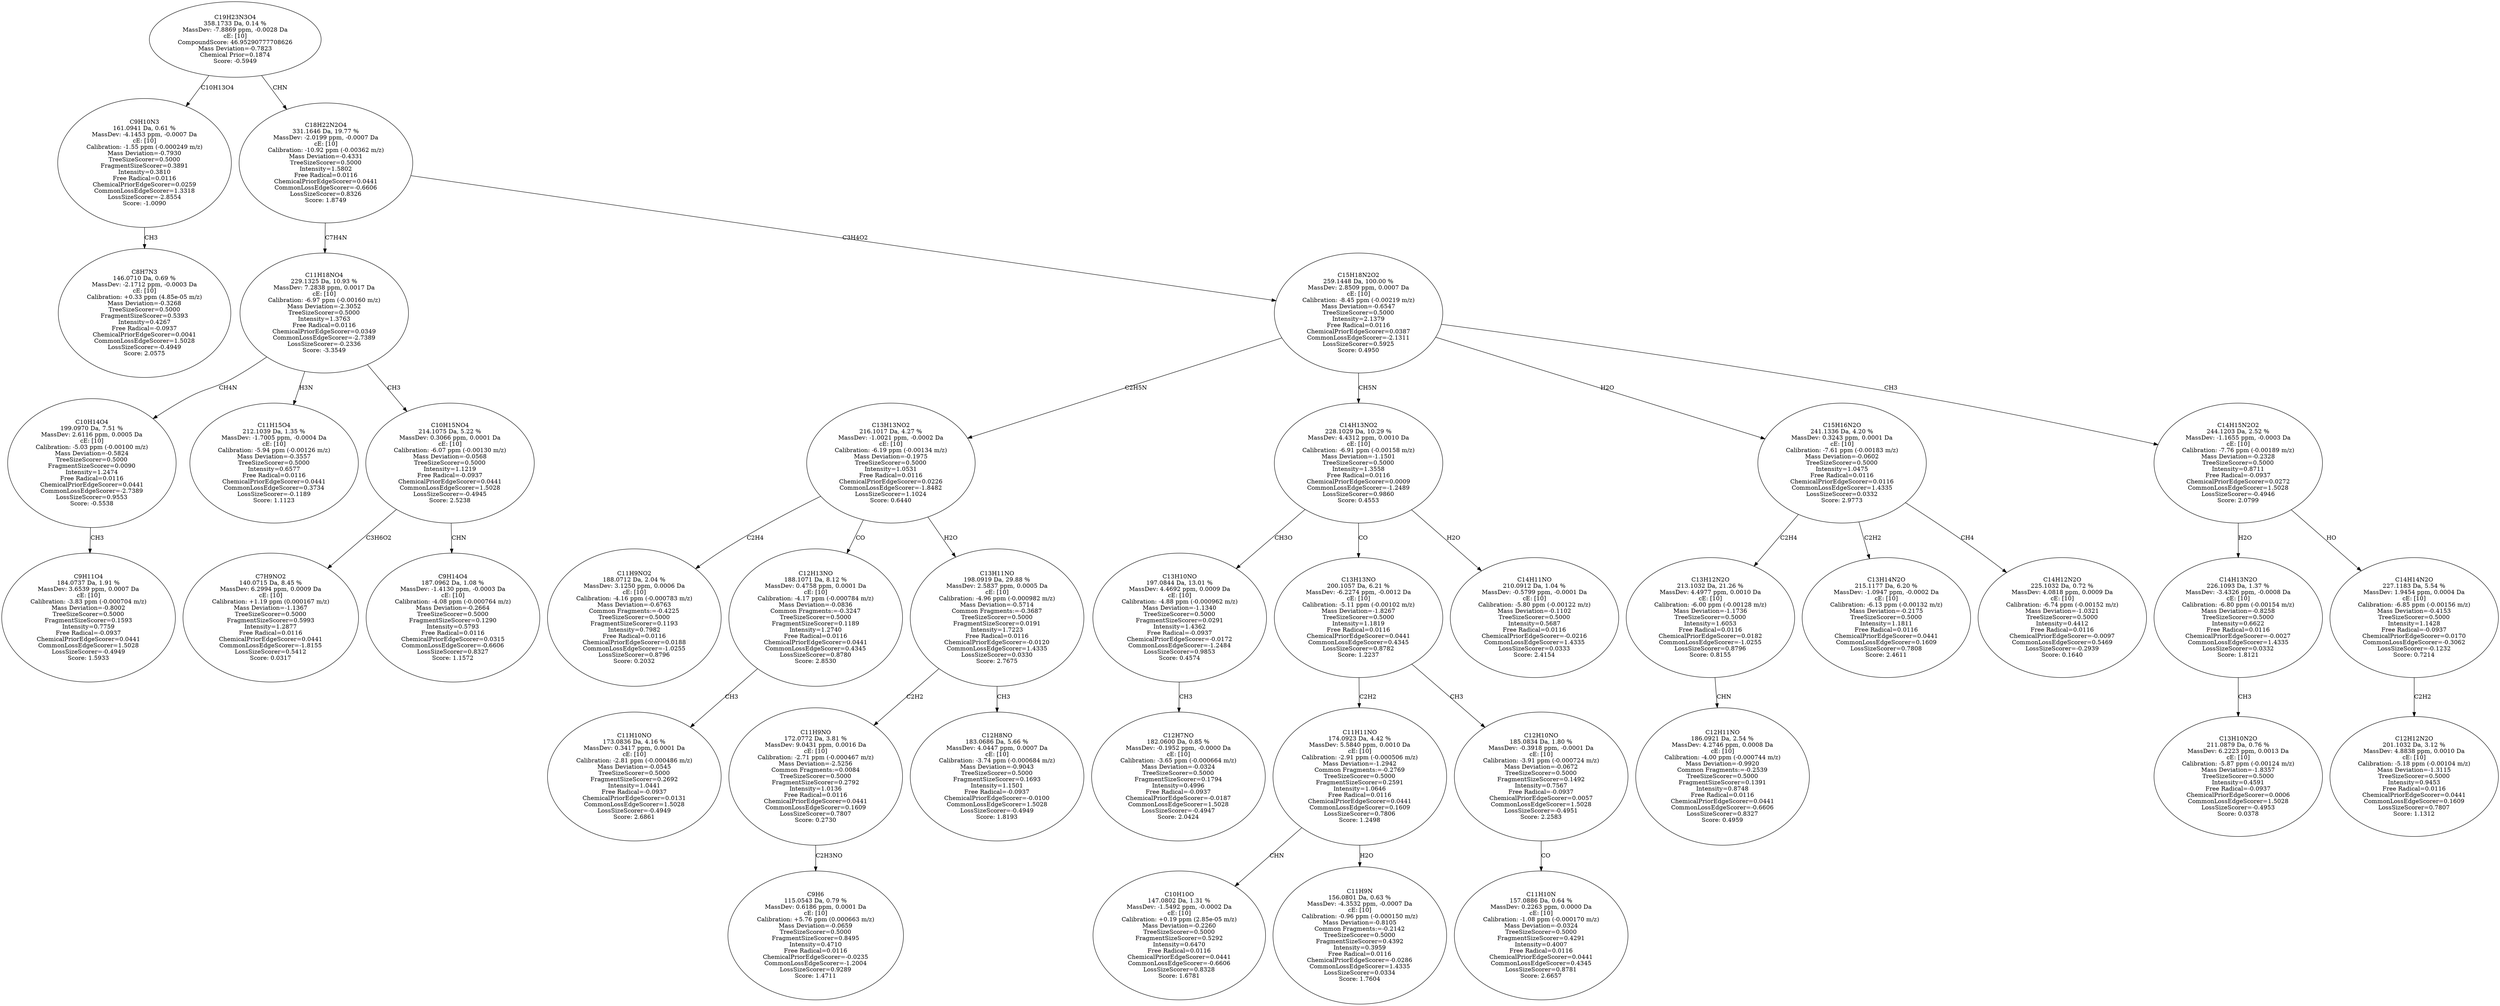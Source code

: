 strict digraph {
v1 [label="C8H7N3\n146.0710 Da, 0.69 %\nMassDev: -2.1712 ppm, -0.0003 Da\ncE: [10]\nCalibration: +0.33 ppm (4.85e-05 m/z)\nMass Deviation=-0.3268\nTreeSizeScorer=0.5000\nFragmentSizeScorer=0.5393\nIntensity=0.4267\nFree Radical=-0.0937\nChemicalPriorEdgeScorer=0.0041\nCommonLossEdgeScorer=1.5028\nLossSizeScorer=-0.4949\nScore: 2.0575"];
v2 [label="C9H10N3\n161.0941 Da, 0.61 %\nMassDev: -4.1453 ppm, -0.0007 Da\ncE: [10]\nCalibration: -1.55 ppm (-0.000249 m/z)\nMass Deviation=-0.7930\nTreeSizeScorer=0.5000\nFragmentSizeScorer=0.3891\nIntensity=0.3810\nFree Radical=0.0116\nChemicalPriorEdgeScorer=0.0259\nCommonLossEdgeScorer=1.3318\nLossSizeScorer=-2.8554\nScore: -1.0090"];
v3 [label="C9H11O4\n184.0737 Da, 1.91 %\nMassDev: 3.6539 ppm, 0.0007 Da\ncE: [10]\nCalibration: -3.83 ppm (-0.000704 m/z)\nMass Deviation=-0.8002\nTreeSizeScorer=0.5000\nFragmentSizeScorer=0.1593\nIntensity=0.7759\nFree Radical=-0.0937\nChemicalPriorEdgeScorer=0.0441\nCommonLossEdgeScorer=1.5028\nLossSizeScorer=-0.4949\nScore: 1.5933"];
v4 [label="C10H14O4\n199.0970 Da, 7.51 %\nMassDev: 2.6116 ppm, 0.0005 Da\ncE: [10]\nCalibration: -5.03 ppm (-0.00100 m/z)\nMass Deviation=-0.5824\nTreeSizeScorer=0.5000\nFragmentSizeScorer=0.0090\nIntensity=1.2474\nFree Radical=0.0116\nChemicalPriorEdgeScorer=0.0441\nCommonLossEdgeScorer=-2.7389\nLossSizeScorer=0.9553\nScore: -0.5538"];
v5 [label="C11H15O4\n212.1039 Da, 1.35 %\nMassDev: -1.7005 ppm, -0.0004 Da\ncE: [10]\nCalibration: -5.94 ppm (-0.00126 m/z)\nMass Deviation=-0.3557\nTreeSizeScorer=0.5000\nIntensity=0.6577\nFree Radical=0.0116\nChemicalPriorEdgeScorer=0.0441\nCommonLossEdgeScorer=0.3734\nLossSizeScorer=-0.1189\nScore: 1.1123"];
v6 [label="C7H9NO2\n140.0715 Da, 8.45 %\nMassDev: 6.2994 ppm, 0.0009 Da\ncE: [10]\nCalibration: +1.19 ppm (0.000167 m/z)\nMass Deviation=-1.1367\nTreeSizeScorer=0.5000\nFragmentSizeScorer=0.5993\nIntensity=1.2877\nFree Radical=0.0116\nChemicalPriorEdgeScorer=0.0441\nCommonLossEdgeScorer=-1.8155\nLossSizeScorer=0.5412\nScore: 0.0317"];
v7 [label="C9H14O4\n187.0962 Da, 1.08 %\nMassDev: -1.4130 ppm, -0.0003 Da\ncE: [10]\nCalibration: -4.08 ppm (-0.000764 m/z)\nMass Deviation=-0.2664\nTreeSizeScorer=0.5000\nFragmentSizeScorer=0.1290\nIntensity=0.5793\nFree Radical=0.0116\nChemicalPriorEdgeScorer=0.0315\nCommonLossEdgeScorer=-0.6606\nLossSizeScorer=0.8327\nScore: 1.1572"];
v8 [label="C10H15NO4\n214.1075 Da, 5.22 %\nMassDev: 0.3066 ppm, 0.0001 Da\ncE: [10]\nCalibration: -6.07 ppm (-0.00130 m/z)\nMass Deviation=-0.0568\nTreeSizeScorer=0.5000\nIntensity=1.1219\nFree Radical=-0.0937\nChemicalPriorEdgeScorer=0.0441\nCommonLossEdgeScorer=1.5028\nLossSizeScorer=-0.4945\nScore: 2.5238"];
v9 [label="C11H18NO4\n229.1325 Da, 10.93 %\nMassDev: 7.2838 ppm, 0.0017 Da\ncE: [10]\nCalibration: -6.97 ppm (-0.00160 m/z)\nMass Deviation=-2.3052\nTreeSizeScorer=0.5000\nIntensity=1.3763\nFree Radical=0.0116\nChemicalPriorEdgeScorer=0.0349\nCommonLossEdgeScorer=-2.7389\nLossSizeScorer=-0.2336\nScore: -3.3549"];
v10 [label="C11H9NO2\n188.0712 Da, 2.04 %\nMassDev: 3.1250 ppm, 0.0006 Da\ncE: [10]\nCalibration: -4.16 ppm (-0.000783 m/z)\nMass Deviation=-0.6763\nCommon Fragments:=-0.4225\nTreeSizeScorer=0.5000\nFragmentSizeScorer=0.1193\nIntensity=0.7982\nFree Radical=0.0116\nChemicalPriorEdgeScorer=0.0188\nCommonLossEdgeScorer=-1.0255\nLossSizeScorer=0.8796\nScore: 0.2032"];
v11 [label="C11H10NO\n173.0836 Da, 4.16 %\nMassDev: 0.3417 ppm, 0.0001 Da\ncE: [10]\nCalibration: -2.81 ppm (-0.000486 m/z)\nMass Deviation=-0.0545\nTreeSizeScorer=0.5000\nFragmentSizeScorer=0.2692\nIntensity=1.0441\nFree Radical=-0.0937\nChemicalPriorEdgeScorer=0.0131\nCommonLossEdgeScorer=1.5028\nLossSizeScorer=-0.4949\nScore: 2.6861"];
v12 [label="C12H13NO\n188.1071 Da, 8.12 %\nMassDev: 0.4758 ppm, 0.0001 Da\ncE: [10]\nCalibration: -4.17 ppm (-0.000784 m/z)\nMass Deviation=-0.0836\nCommon Fragments:=-0.3247\nTreeSizeScorer=0.5000\nFragmentSizeScorer=0.1189\nIntensity=1.2740\nFree Radical=0.0116\nChemicalPriorEdgeScorer=0.0441\nCommonLossEdgeScorer=0.4345\nLossSizeScorer=0.8780\nScore: 2.8530"];
v13 [label="C9H6\n115.0543 Da, 0.79 %\nMassDev: 0.6186 ppm, 0.0001 Da\ncE: [10]\nCalibration: +5.76 ppm (0.000663 m/z)\nMass Deviation=-0.0659\nTreeSizeScorer=0.5000\nFragmentSizeScorer=0.8495\nIntensity=0.4710\nFree Radical=0.0116\nChemicalPriorEdgeScorer=-0.0235\nCommonLossEdgeScorer=-1.2004\nLossSizeScorer=0.9289\nScore: 1.4711"];
v14 [label="C11H9NO\n172.0772 Da, 3.81 %\nMassDev: 9.0431 ppm, 0.0016 Da\ncE: [10]\nCalibration: -2.71 ppm (-0.000467 m/z)\nMass Deviation=-2.5256\nCommon Fragments:=0.0084\nTreeSizeScorer=0.5000\nFragmentSizeScorer=0.2792\nIntensity=1.0136\nFree Radical=0.0116\nChemicalPriorEdgeScorer=0.0441\nCommonLossEdgeScorer=0.1609\nLossSizeScorer=0.7807\nScore: 0.2730"];
v15 [label="C12H8NO\n183.0686 Da, 5.66 %\nMassDev: 4.0447 ppm, 0.0007 Da\ncE: [10]\nCalibration: -3.74 ppm (-0.000684 m/z)\nMass Deviation=-0.9043\nTreeSizeScorer=0.5000\nFragmentSizeScorer=0.1693\nIntensity=1.1501\nFree Radical=-0.0937\nChemicalPriorEdgeScorer=-0.0100\nCommonLossEdgeScorer=1.5028\nLossSizeScorer=-0.4949\nScore: 1.8193"];
v16 [label="C13H11NO\n198.0919 Da, 29.88 %\nMassDev: 2.5837 ppm, 0.0005 Da\ncE: [10]\nCalibration: -4.96 ppm (-0.000982 m/z)\nMass Deviation=-0.5714\nCommon Fragments:=-0.3687\nTreeSizeScorer=0.5000\nFragmentSizeScorer=0.0191\nIntensity=1.7223\nFree Radical=0.0116\nChemicalPriorEdgeScorer=-0.0120\nCommonLossEdgeScorer=1.4335\nLossSizeScorer=0.0330\nScore: 2.7675"];
v17 [label="C13H13NO2\n216.1017 Da, 4.27 %\nMassDev: -1.0021 ppm, -0.0002 Da\ncE: [10]\nCalibration: -6.19 ppm (-0.00134 m/z)\nMass Deviation=-0.1975\nTreeSizeScorer=0.5000\nIntensity=1.0531\nFree Radical=0.0116\nChemicalPriorEdgeScorer=0.0226\nCommonLossEdgeScorer=-1.8482\nLossSizeScorer=1.1024\nScore: 0.6440"];
v18 [label="C12H7NO\n182.0600 Da, 0.85 %\nMassDev: -0.1952 ppm, -0.0000 Da\ncE: [10]\nCalibration: -3.65 ppm (-0.000664 m/z)\nMass Deviation=-0.0324\nTreeSizeScorer=0.5000\nFragmentSizeScorer=0.1794\nIntensity=0.4996\nFree Radical=-0.0937\nChemicalPriorEdgeScorer=-0.0187\nCommonLossEdgeScorer=1.5028\nLossSizeScorer=-0.4947\nScore: 2.0424"];
v19 [label="C13H10NO\n197.0844 Da, 13.01 %\nMassDev: 4.4692 ppm, 0.0009 Da\ncE: [10]\nCalibration: -4.88 ppm (-0.000962 m/z)\nMass Deviation=-1.1340\nTreeSizeScorer=0.5000\nFragmentSizeScorer=0.0291\nIntensity=1.4362\nFree Radical=-0.0937\nChemicalPriorEdgeScorer=-0.0172\nCommonLossEdgeScorer=-1.2484\nLossSizeScorer=0.9853\nScore: 0.4574"];
v20 [label="C10H10O\n147.0802 Da, 1.31 %\nMassDev: -1.5492 ppm, -0.0002 Da\ncE: [10]\nCalibration: +0.19 ppm (2.85e-05 m/z)\nMass Deviation=-0.2260\nTreeSizeScorer=0.5000\nFragmentSizeScorer=0.5292\nIntensity=0.6470\nFree Radical=0.0116\nChemicalPriorEdgeScorer=0.0441\nCommonLossEdgeScorer=-0.6606\nLossSizeScorer=0.8328\nScore: 1.6781"];
v21 [label="C11H9N\n156.0801 Da, 0.63 %\nMassDev: -4.3532 ppm, -0.0007 Da\ncE: [10]\nCalibration: -0.96 ppm (-0.000150 m/z)\nMass Deviation=-0.8105\nCommon Fragments:=-0.2142\nTreeSizeScorer=0.5000\nFragmentSizeScorer=0.4392\nIntensity=0.3959\nFree Radical=0.0116\nChemicalPriorEdgeScorer=-0.0286\nCommonLossEdgeScorer=1.4335\nLossSizeScorer=0.0334\nScore: 1.7604"];
v22 [label="C11H11NO\n174.0923 Da, 4.42 %\nMassDev: 5.5840 ppm, 0.0010 Da\ncE: [10]\nCalibration: -2.91 ppm (-0.000506 m/z)\nMass Deviation=-1.2942\nCommon Fragments:=-0.2769\nTreeSizeScorer=0.5000\nFragmentSizeScorer=0.2591\nIntensity=1.0646\nFree Radical=0.0116\nChemicalPriorEdgeScorer=0.0441\nCommonLossEdgeScorer=0.1609\nLossSizeScorer=0.7806\nScore: 1.2498"];
v23 [label="C11H10N\n157.0886 Da, 0.64 %\nMassDev: 0.2263 ppm, 0.0000 Da\ncE: [10]\nCalibration: -1.08 ppm (-0.000170 m/z)\nMass Deviation=-0.0324\nTreeSizeScorer=0.5000\nFragmentSizeScorer=0.4291\nIntensity=0.4007\nFree Radical=0.0116\nChemicalPriorEdgeScorer=0.0441\nCommonLossEdgeScorer=0.4345\nLossSizeScorer=0.8781\nScore: 2.6657"];
v24 [label="C12H10NO\n185.0834 Da, 1.80 %\nMassDev: -0.3918 ppm, -0.0001 Da\ncE: [10]\nCalibration: -3.91 ppm (-0.000724 m/z)\nMass Deviation=-0.0672\nTreeSizeScorer=0.5000\nFragmentSizeScorer=0.1492\nIntensity=0.7567\nFree Radical=-0.0937\nChemicalPriorEdgeScorer=0.0057\nCommonLossEdgeScorer=1.5028\nLossSizeScorer=-0.4951\nScore: 2.2583"];
v25 [label="C13H13NO\n200.1057 Da, 6.21 %\nMassDev: -6.2274 ppm, -0.0012 Da\ncE: [10]\nCalibration: -5.11 ppm (-0.00102 m/z)\nMass Deviation=-1.8267\nTreeSizeScorer=0.5000\nIntensity=1.1819\nFree Radical=0.0116\nChemicalPriorEdgeScorer=0.0441\nCommonLossEdgeScorer=0.4345\nLossSizeScorer=0.8782\nScore: 1.2237"];
v26 [label="C14H11NO\n210.0912 Da, 1.04 %\nMassDev: -0.5799 ppm, -0.0001 Da\ncE: [10]\nCalibration: -5.80 ppm (-0.00122 m/z)\nMass Deviation=-0.1102\nTreeSizeScorer=0.5000\nIntensity=0.5687\nFree Radical=0.0116\nChemicalPriorEdgeScorer=-0.0216\nCommonLossEdgeScorer=1.4335\nLossSizeScorer=0.0333\nScore: 2.4154"];
v27 [label="C14H13NO2\n228.1029 Da, 10.29 %\nMassDev: 4.4312 ppm, 0.0010 Da\ncE: [10]\nCalibration: -6.91 ppm (-0.00158 m/z)\nMass Deviation=-1.1501\nTreeSizeScorer=0.5000\nIntensity=1.3558\nFree Radical=0.0116\nChemicalPriorEdgeScorer=0.0009\nCommonLossEdgeScorer=-1.2489\nLossSizeScorer=0.9860\nScore: 0.4553"];
v28 [label="C12H11NO\n186.0921 Da, 2.54 %\nMassDev: 4.2746 ppm, 0.0008 Da\ncE: [10]\nCalibration: -4.00 ppm (-0.000744 m/z)\nMass Deviation=-0.9920\nCommon Fragments:=-0.2539\nTreeSizeScorer=0.5000\nFragmentSizeScorer=0.1391\nIntensity=0.8748\nFree Radical=0.0116\nChemicalPriorEdgeScorer=0.0441\nCommonLossEdgeScorer=-0.6606\nLossSizeScorer=0.8327\nScore: 0.4959"];
v29 [label="C13H12N2O\n213.1032 Da, 21.26 %\nMassDev: 4.4977 ppm, 0.0010 Da\ncE: [10]\nCalibration: -6.00 ppm (-0.00128 m/z)\nMass Deviation=-1.1736\nTreeSizeScorer=0.5000\nIntensity=1.6053\nFree Radical=0.0116\nChemicalPriorEdgeScorer=0.0182\nCommonLossEdgeScorer=-1.0255\nLossSizeScorer=0.8796\nScore: 0.8155"];
v30 [label="C13H14N2O\n215.1177 Da, 6.20 %\nMassDev: -1.0947 ppm, -0.0002 Da\ncE: [10]\nCalibration: -6.13 ppm (-0.00132 m/z)\nMass Deviation=-0.2175\nTreeSizeScorer=0.5000\nIntensity=1.1811\nFree Radical=0.0116\nChemicalPriorEdgeScorer=0.0441\nCommonLossEdgeScorer=0.1609\nLossSizeScorer=0.7808\nScore: 2.4611"];
v31 [label="C14H12N2O\n225.1032 Da, 0.72 %\nMassDev: 4.0818 ppm, 0.0009 Da\ncE: [10]\nCalibration: -6.74 ppm (-0.00152 m/z)\nMass Deviation=-1.0321\nTreeSizeScorer=0.5000\nIntensity=0.4412\nFree Radical=0.0116\nChemicalPriorEdgeScorer=-0.0097\nCommonLossEdgeScorer=0.5469\nLossSizeScorer=-0.2939\nScore: 0.1640"];
v32 [label="C15H16N2O\n241.1336 Da, 4.20 %\nMassDev: 0.3243 ppm, 0.0001 Da\ncE: [10]\nCalibration: -7.61 ppm (-0.00183 m/z)\nMass Deviation=-0.0602\nTreeSizeScorer=0.5000\nIntensity=1.0475\nFree Radical=0.0116\nChemicalPriorEdgeScorer=0.0116\nCommonLossEdgeScorer=1.4335\nLossSizeScorer=0.0332\nScore: 2.9773"];
v33 [label="C13H10N2O\n211.0879 Da, 0.76 %\nMassDev: 6.2223 ppm, 0.0013 Da\ncE: [10]\nCalibration: -5.87 ppm (-0.00124 m/z)\nMass Deviation=-1.8357\nTreeSizeScorer=0.5000\nIntensity=0.4591\nFree Radical=-0.0937\nChemicalPriorEdgeScorer=0.0006\nCommonLossEdgeScorer=1.5028\nLossSizeScorer=-0.4953\nScore: 0.0378"];
v34 [label="C14H13N2O\n226.1093 Da, 1.37 %\nMassDev: -3.4326 ppm, -0.0008 Da\ncE: [10]\nCalibration: -6.80 ppm (-0.00154 m/z)\nMass Deviation=-0.8258\nTreeSizeScorer=0.5000\nIntensity=0.6622\nFree Radical=0.0116\nChemicalPriorEdgeScorer=-0.0027\nCommonLossEdgeScorer=1.4335\nLossSizeScorer=0.0332\nScore: 1.8121"];
v35 [label="C12H12N2O\n201.1032 Da, 3.12 %\nMassDev: 4.8838 ppm, 0.0010 Da\ncE: [10]\nCalibration: -5.18 ppm (-0.00104 m/z)\nMass Deviation=-1.3115\nTreeSizeScorer=0.5000\nIntensity=0.9453\nFree Radical=0.0116\nChemicalPriorEdgeScorer=0.0441\nCommonLossEdgeScorer=0.1609\nLossSizeScorer=0.7807\nScore: 1.1312"];
v36 [label="C14H14N2O\n227.1183 Da, 5.54 %\nMassDev: 1.9454 ppm, 0.0004 Da\ncE: [10]\nCalibration: -6.85 ppm (-0.00156 m/z)\nMass Deviation=-0.4153\nTreeSizeScorer=0.5000\nIntensity=1.1428\nFree Radical=-0.0937\nChemicalPriorEdgeScorer=0.0170\nCommonLossEdgeScorer=-0.3062\nLossSizeScorer=-0.1232\nScore: 0.7214"];
v37 [label="C14H15N2O2\n244.1203 Da, 2.52 %\nMassDev: -1.1655 ppm, -0.0003 Da\ncE: [10]\nCalibration: -7.76 ppm (-0.00189 m/z)\nMass Deviation=-0.2328\nTreeSizeScorer=0.5000\nIntensity=0.8711\nFree Radical=-0.0937\nChemicalPriorEdgeScorer=0.0272\nCommonLossEdgeScorer=1.5028\nLossSizeScorer=-0.4946\nScore: 2.0799"];
v38 [label="C15H18N2O2\n259.1448 Da, 100.00 %\nMassDev: 2.8509 ppm, 0.0007 Da\ncE: [10]\nCalibration: -8.45 ppm (-0.00219 m/z)\nMass Deviation=-0.6547\nTreeSizeScorer=0.5000\nIntensity=2.1379\nFree Radical=0.0116\nChemicalPriorEdgeScorer=0.0387\nCommonLossEdgeScorer=-2.1311\nLossSizeScorer=0.5925\nScore: 0.4950"];
v39 [label="C18H22N2O4\n331.1646 Da, 19.77 %\nMassDev: -2.0199 ppm, -0.0007 Da\ncE: [10]\nCalibration: -10.92 ppm (-0.00362 m/z)\nMass Deviation=-0.4331\nTreeSizeScorer=0.5000\nIntensity=1.5802\nFree Radical=0.0116\nChemicalPriorEdgeScorer=0.0441\nCommonLossEdgeScorer=-0.6606\nLossSizeScorer=0.8326\nScore: 1.8749"];
v40 [label="C19H23N3O4\n358.1733 Da, 0.14 %\nMassDev: -7.8869 ppm, -0.0028 Da\ncE: [10]\nCompoundScore: 46.95290777708626\nMass Deviation=-0.7823\nChemical Prior=0.1874\nScore: -0.5949"];
v2 -> v1 [label="CH3"];
v40 -> v2 [label="C10H13O4"];
v4 -> v3 [label="CH3"];
v9 -> v4 [label="CH4N"];
v9 -> v5 [label="H3N"];
v8 -> v6 [label="C3H6O2"];
v8 -> v7 [label="CHN"];
v9 -> v8 [label="CH3"];
v39 -> v9 [label="C7H4N"];
v17 -> v10 [label="C2H4"];
v12 -> v11 [label="CH3"];
v17 -> v12 [label="CO"];
v14 -> v13 [label="C2H3NO"];
v16 -> v14 [label="C2H2"];
v16 -> v15 [label="CH3"];
v17 -> v16 [label="H2O"];
v38 -> v17 [label="C2H5N"];
v19 -> v18 [label="CH3"];
v27 -> v19 [label="CH3O"];
v22 -> v20 [label="CHN"];
v22 -> v21 [label="H2O"];
v25 -> v22 [label="C2H2"];
v24 -> v23 [label="CO"];
v25 -> v24 [label="CH3"];
v27 -> v25 [label="CO"];
v27 -> v26 [label="H2O"];
v38 -> v27 [label="CH5N"];
v29 -> v28 [label="CHN"];
v32 -> v29 [label="C2H4"];
v32 -> v30 [label="C2H2"];
v32 -> v31 [label="CH4"];
v38 -> v32 [label="H2O"];
v34 -> v33 [label="CH3"];
v37 -> v34 [label="H2O"];
v36 -> v35 [label="C2H2"];
v37 -> v36 [label="HO"];
v38 -> v37 [label="CH3"];
v39 -> v38 [label="C3H4O2"];
v40 -> v39 [label="CHN"];
}